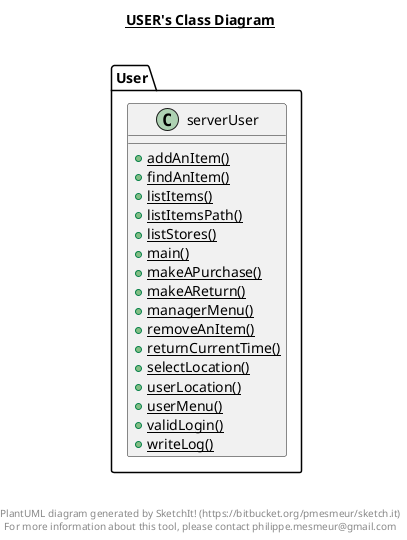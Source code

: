 @startuml

title __USER's Class Diagram__\n

  namespace User {
    class User.serverUser {
        {static} + addAnItem()
        {static} + findAnItem()
        {static} + listItems()
        {static} + listItemsPath()
        {static} + listStores()
        {static} + main()
        {static} + makeAPurchase()
        {static} + makeAReturn()
        {static} + managerMenu()
        {static} + removeAnItem()
        {static} + returnCurrentTime()
        {static} + selectLocation()
        {static} + userLocation()
        {static} + userMenu()
        {static} + validLogin()
        {static} + writeLog()
    }
  }
  



right footer


PlantUML diagram generated by SketchIt! (https://bitbucket.org/pmesmeur/sketch.it)
For more information about this tool, please contact philippe.mesmeur@gmail.com
endfooter

@enduml
